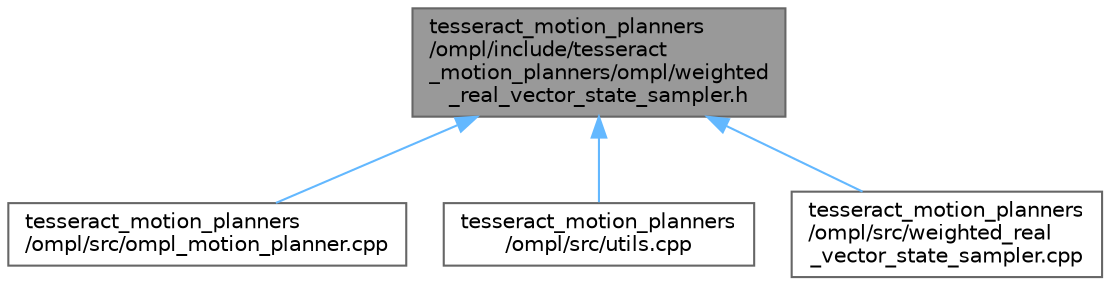 digraph "tesseract_motion_planners/ompl/include/tesseract_motion_planners/ompl/weighted_real_vector_state_sampler.h"
{
 // LATEX_PDF_SIZE
  bgcolor="transparent";
  edge [fontname=Helvetica,fontsize=10,labelfontname=Helvetica,labelfontsize=10];
  node [fontname=Helvetica,fontsize=10,shape=box,height=0.2,width=0.4];
  Node1 [label="tesseract_motion_planners\l/ompl/include/tesseract\l_motion_planners/ompl/weighted\l_real_vector_state_sampler.h",height=0.2,width=0.4,color="gray40", fillcolor="grey60", style="filled", fontcolor="black",tooltip="Tesseract OMPL Weighted State Sampler."];
  Node1 -> Node2 [dir="back",color="steelblue1",style="solid"];
  Node2 [label="tesseract_motion_planners\l/ompl/src/ompl_motion_planner.cpp",height=0.2,width=0.4,color="grey40", fillcolor="white", style="filled",URL="$d8/d63/ompl__motion__planner_8cpp.html",tooltip="Tesseract OMPL motion planner."];
  Node1 -> Node3 [dir="back",color="steelblue1",style="solid"];
  Node3 [label="tesseract_motion_planners\l/ompl/src/utils.cpp",height=0.2,width=0.4,color="grey40", fillcolor="white", style="filled",URL="$df/d55/tesseract__motion__planners_2ompl_2src_2utils_8cpp.html",tooltip="Tesseract OMPL planner utility functions."];
  Node1 -> Node4 [dir="back",color="steelblue1",style="solid"];
  Node4 [label="tesseract_motion_planners\l/ompl/src/weighted_real\l_vector_state_sampler.cpp",height=0.2,width=0.4,color="grey40", fillcolor="white", style="filled",URL="$d1/d0a/weighted__real__vector__state__sampler_8cpp.html",tooltip="Tesseract OMPL Weighted State Sampler."];
}
